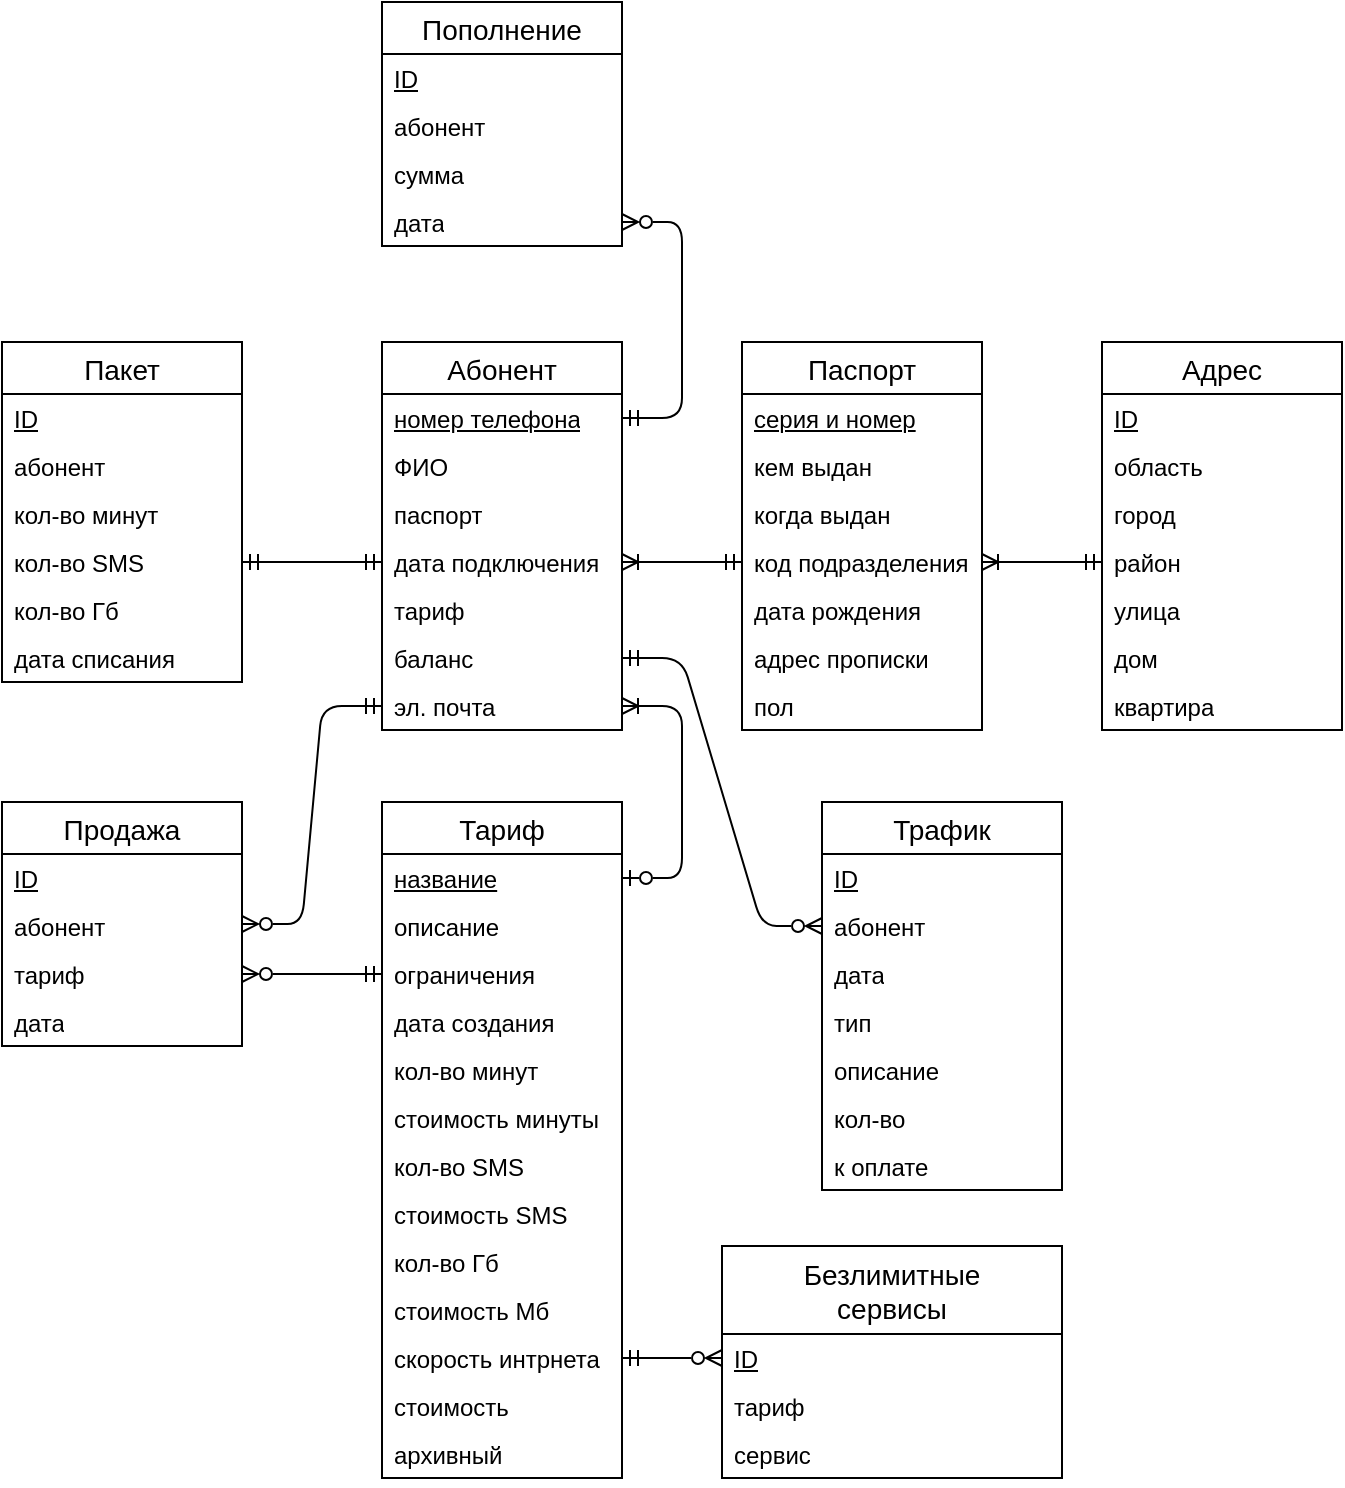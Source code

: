 <mxfile version="21.3.3" type="device">
  <diagram id="R2lEEEUBdFMjLlhIrx00" name="Page-1">
    <mxGraphModel dx="1687" dy="899" grid="1" gridSize="10" guides="1" tooltips="1" connect="1" arrows="1" fold="1" page="1" pageScale="1" pageWidth="850" pageHeight="1100" math="0" shadow="0" extFonts="Permanent Marker^https://fonts.googleapis.com/css?family=Permanent+Marker">
      <root>
        <mxCell id="0" />
        <mxCell id="1" parent="0" />
        <mxCell id="C-vyLk0tnHw3VtMMgP7b-1" value="" style="edgeStyle=entityRelationEdgeStyle;endArrow=ERmandOne;startArrow=ERoneToMany;endFill=0;startFill=0;" parent="1" source="X78vdWmUFGdZyb513PDH-16" target="X78vdWmUFGdZyb513PDH-24" edge="1">
          <mxGeometry width="100" height="100" relative="1" as="geometry">
            <mxPoint x="370" y="165" as="sourcePoint" />
            <mxPoint x="450" y="195" as="targetPoint" />
          </mxGeometry>
        </mxCell>
        <mxCell id="X78vdWmUFGdZyb513PDH-5" value="Абонент" style="swimlane;fontStyle=0;childLayout=stackLayout;horizontal=1;startSize=26;horizontalStack=0;resizeParent=1;resizeParentMax=0;resizeLast=0;collapsible=1;marginBottom=0;align=center;fontSize=14;labelBackgroundColor=default;" vertex="1" parent="1">
          <mxGeometry x="270" y="250" width="120" height="194" as="geometry">
            <mxRectangle x="130" y="340" width="100" height="30" as="alternateBounds" />
          </mxGeometry>
        </mxCell>
        <mxCell id="X78vdWmUFGdZyb513PDH-6" value="&lt;u&gt;номер телефона&lt;/u&gt;" style="text;strokeColor=none;fillColor=none;spacingLeft=4;spacingTop=-1;spacingBottom=-1;spacingRight=4;overflow=hidden;rotatable=0;points=[[0,.5],[1,0.5]];portConstraint=eastwest;fontSize=12;whiteSpace=wrap;html=1;" vertex="1" parent="X78vdWmUFGdZyb513PDH-5">
          <mxGeometry y="26" width="120" height="24" as="geometry" />
        </mxCell>
        <mxCell id="X78vdWmUFGdZyb513PDH-14" value="ФИО" style="text;strokeColor=none;fillColor=none;spacingLeft=4;spacingTop=-1;spacingBottom=-3;spacingRight=4;overflow=hidden;rotatable=0;points=[[0,.5],[1,0.5]];portConstraint=eastwest;fontSize=12;whiteSpace=wrap;html=1;" vertex="1" parent="X78vdWmUFGdZyb513PDH-5">
          <mxGeometry y="50" width="120" height="24" as="geometry" />
        </mxCell>
        <mxCell id="X78vdWmUFGdZyb513PDH-15" value="паспорт" style="text;strokeColor=none;fillColor=none;spacingLeft=4;spacingTop=-1;spacingBottom=-1;spacingRight=4;overflow=hidden;rotatable=0;points=[[0,.5],[1,0.5]];portConstraint=eastwest;fontSize=12;whiteSpace=wrap;html=1;" vertex="1" parent="X78vdWmUFGdZyb513PDH-5">
          <mxGeometry y="74" width="120" height="24" as="geometry" />
        </mxCell>
        <mxCell id="X78vdWmUFGdZyb513PDH-16" value="дата подключения" style="text;strokeColor=none;fillColor=none;spacingLeft=4;spacingTop=-1;spacingBottom=-1;spacingRight=4;overflow=hidden;rotatable=0;points=[[0,.5],[1,0.5]];portConstraint=eastwest;fontSize=12;whiteSpace=wrap;html=1;" vertex="1" parent="X78vdWmUFGdZyb513PDH-5">
          <mxGeometry y="98" width="120" height="24" as="geometry" />
        </mxCell>
        <mxCell id="X78vdWmUFGdZyb513PDH-17" value="тариф" style="text;strokeColor=none;fillColor=none;spacingLeft=4;spacingTop=-1;spacingBottom=-1;spacingRight=4;overflow=hidden;rotatable=0;points=[[0,.5],[1,0.5]];portConstraint=eastwest;fontSize=12;whiteSpace=wrap;html=1;" vertex="1" parent="X78vdWmUFGdZyb513PDH-5">
          <mxGeometry y="122" width="120" height="24" as="geometry" />
        </mxCell>
        <mxCell id="X78vdWmUFGdZyb513PDH-18" value="баланс" style="text;strokeColor=none;fillColor=none;spacingLeft=4;spacingTop=-1;spacingBottom=-1;spacingRight=4;overflow=hidden;rotatable=0;points=[[0,.5],[1,0.5]];portConstraint=eastwest;fontSize=12;whiteSpace=wrap;html=1;" vertex="1" parent="X78vdWmUFGdZyb513PDH-5">
          <mxGeometry y="146" width="120" height="24" as="geometry" />
        </mxCell>
        <mxCell id="X78vdWmUFGdZyb513PDH-19" value="эл. почта" style="text;strokeColor=none;fillColor=none;spacingLeft=4;spacingTop=-1;spacingBottom=-1;spacingRight=4;overflow=hidden;rotatable=0;points=[[0,.5],[1,0.5]];portConstraint=eastwest;fontSize=12;whiteSpace=wrap;html=1;" vertex="1" parent="X78vdWmUFGdZyb513PDH-5">
          <mxGeometry y="170" width="120" height="24" as="geometry" />
        </mxCell>
        <mxCell id="X78vdWmUFGdZyb513PDH-36" style="edgeStyle=entityRelationEdgeStyle;rounded=1;orthogonalLoop=1;jettySize=auto;html=1;startArrow=ERoneToMany;startFill=0;endArrow=ERmandOne;endFill=0;" edge="1" parent="1" source="X78vdWmUFGdZyb513PDH-24" target="X78vdWmUFGdZyb513PDH-32">
          <mxGeometry relative="1" as="geometry">
            <mxPoint x="610" y="290" as="sourcePoint" />
          </mxGeometry>
        </mxCell>
        <mxCell id="X78vdWmUFGdZyb513PDH-20" value="Паспорт" style="swimlane;fontStyle=0;childLayout=stackLayout;horizontal=1;startSize=26;horizontalStack=0;resizeParent=1;resizeParentMax=0;resizeLast=0;collapsible=1;marginBottom=0;align=center;fontSize=14;labelBackgroundColor=default;" vertex="1" parent="1">
          <mxGeometry x="450" y="250" width="120" height="194" as="geometry">
            <mxRectangle x="130" y="340" width="100" height="30" as="alternateBounds" />
          </mxGeometry>
        </mxCell>
        <mxCell id="X78vdWmUFGdZyb513PDH-21" value="&lt;u&gt;серия и номер&lt;/u&gt;" style="text;strokeColor=none;fillColor=none;spacingLeft=4;spacingTop=-1;spacingBottom=-1;spacingRight=4;overflow=hidden;rotatable=0;points=[[0,.5],[1,0.5]];portConstraint=eastwest;fontSize=12;whiteSpace=wrap;html=1;" vertex="1" parent="X78vdWmUFGdZyb513PDH-20">
          <mxGeometry y="26" width="120" height="24" as="geometry" />
        </mxCell>
        <mxCell id="X78vdWmUFGdZyb513PDH-22" value="кем выдан" style="text;strokeColor=none;fillColor=none;spacingLeft=4;spacingTop=-1;spacingBottom=-3;spacingRight=4;overflow=hidden;rotatable=0;points=[[0,.5],[1,0.5]];portConstraint=eastwest;fontSize=12;whiteSpace=wrap;html=1;" vertex="1" parent="X78vdWmUFGdZyb513PDH-20">
          <mxGeometry y="50" width="120" height="24" as="geometry" />
        </mxCell>
        <mxCell id="X78vdWmUFGdZyb513PDH-23" value="когда выдан" style="text;strokeColor=none;fillColor=none;spacingLeft=4;spacingTop=-1;spacingBottom=-1;spacingRight=4;overflow=hidden;rotatable=0;points=[[0,.5],[1,0.5]];portConstraint=eastwest;fontSize=12;whiteSpace=wrap;html=1;" vertex="1" parent="X78vdWmUFGdZyb513PDH-20">
          <mxGeometry y="74" width="120" height="24" as="geometry" />
        </mxCell>
        <mxCell id="X78vdWmUFGdZyb513PDH-24" value="код подразделения" style="text;strokeColor=none;fillColor=none;spacingLeft=4;spacingTop=-1;spacingBottom=-1;spacingRight=4;overflow=hidden;rotatable=0;points=[[0,.5],[1,0.5]];portConstraint=eastwest;fontSize=12;whiteSpace=wrap;html=1;" vertex="1" parent="X78vdWmUFGdZyb513PDH-20">
          <mxGeometry y="98" width="120" height="24" as="geometry" />
        </mxCell>
        <mxCell id="X78vdWmUFGdZyb513PDH-25" value="дата рождения" style="text;strokeColor=none;fillColor=none;spacingLeft=4;spacingTop=-1;spacingBottom=-1;spacingRight=4;overflow=hidden;rotatable=0;points=[[0,.5],[1,0.5]];portConstraint=eastwest;fontSize=12;whiteSpace=wrap;html=1;" vertex="1" parent="X78vdWmUFGdZyb513PDH-20">
          <mxGeometry y="122" width="120" height="24" as="geometry" />
        </mxCell>
        <mxCell id="X78vdWmUFGdZyb513PDH-26" value="адрес прописки" style="text;strokeColor=none;fillColor=none;spacingLeft=4;spacingTop=-1;spacingBottom=-1;spacingRight=4;overflow=hidden;rotatable=0;points=[[0,.5],[1,0.5]];portConstraint=eastwest;fontSize=12;whiteSpace=wrap;html=1;" vertex="1" parent="X78vdWmUFGdZyb513PDH-20">
          <mxGeometry y="146" width="120" height="24" as="geometry" />
        </mxCell>
        <mxCell id="X78vdWmUFGdZyb513PDH-27" value="пол" style="text;strokeColor=none;fillColor=none;spacingLeft=4;spacingTop=-1;spacingBottom=-1;spacingRight=4;overflow=hidden;rotatable=0;points=[[0,.5],[1,0.5]];portConstraint=eastwest;fontSize=12;whiteSpace=wrap;html=1;" vertex="1" parent="X78vdWmUFGdZyb513PDH-20">
          <mxGeometry y="170" width="120" height="24" as="geometry" />
        </mxCell>
        <mxCell id="X78vdWmUFGdZyb513PDH-28" value="Адрес" style="swimlane;fontStyle=0;childLayout=stackLayout;horizontal=1;startSize=26;horizontalStack=0;resizeParent=1;resizeParentMax=0;resizeLast=0;collapsible=1;marginBottom=0;align=center;fontSize=14;labelBackgroundColor=default;" vertex="1" parent="1">
          <mxGeometry x="630" y="250" width="120" height="194" as="geometry">
            <mxRectangle x="130" y="340" width="100" height="30" as="alternateBounds" />
          </mxGeometry>
        </mxCell>
        <mxCell id="X78vdWmUFGdZyb513PDH-29" value="&lt;u&gt;ID&lt;/u&gt;" style="text;strokeColor=none;fillColor=none;spacingLeft=4;spacingTop=-1;spacingBottom=-1;spacingRight=4;overflow=hidden;rotatable=0;points=[[0,.5],[1,0.5]];portConstraint=eastwest;fontSize=12;whiteSpace=wrap;html=1;" vertex="1" parent="X78vdWmUFGdZyb513PDH-28">
          <mxGeometry y="26" width="120" height="24" as="geometry" />
        </mxCell>
        <mxCell id="X78vdWmUFGdZyb513PDH-30" value="область" style="text;strokeColor=none;fillColor=none;spacingLeft=4;spacingTop=-1;spacingBottom=-3;spacingRight=4;overflow=hidden;rotatable=0;points=[[0,.5],[1,0.5]];portConstraint=eastwest;fontSize=12;whiteSpace=wrap;html=1;" vertex="1" parent="X78vdWmUFGdZyb513PDH-28">
          <mxGeometry y="50" width="120" height="24" as="geometry" />
        </mxCell>
        <mxCell id="X78vdWmUFGdZyb513PDH-31" value="город" style="text;strokeColor=none;fillColor=none;spacingLeft=4;spacingTop=-1;spacingBottom=-1;spacingRight=4;overflow=hidden;rotatable=0;points=[[0,.5],[1,0.5]];portConstraint=eastwest;fontSize=12;whiteSpace=wrap;html=1;" vertex="1" parent="X78vdWmUFGdZyb513PDH-28">
          <mxGeometry y="74" width="120" height="24" as="geometry" />
        </mxCell>
        <mxCell id="X78vdWmUFGdZyb513PDH-32" value="район" style="text;strokeColor=none;fillColor=none;spacingLeft=4;spacingTop=-1;spacingBottom=-1;spacingRight=4;overflow=hidden;rotatable=0;points=[[0,.5],[1,0.5]];portConstraint=eastwest;fontSize=12;whiteSpace=wrap;html=1;" vertex="1" parent="X78vdWmUFGdZyb513PDH-28">
          <mxGeometry y="98" width="120" height="24" as="geometry" />
        </mxCell>
        <mxCell id="X78vdWmUFGdZyb513PDH-33" value="улица" style="text;strokeColor=none;fillColor=none;spacingLeft=4;spacingTop=-1;spacingBottom=-1;spacingRight=4;overflow=hidden;rotatable=0;points=[[0,.5],[1,0.5]];portConstraint=eastwest;fontSize=12;whiteSpace=wrap;html=1;" vertex="1" parent="X78vdWmUFGdZyb513PDH-28">
          <mxGeometry y="122" width="120" height="24" as="geometry" />
        </mxCell>
        <mxCell id="X78vdWmUFGdZyb513PDH-34" value="дом" style="text;strokeColor=none;fillColor=none;spacingLeft=4;spacingTop=-1;spacingBottom=-1;spacingRight=4;overflow=hidden;rotatable=0;points=[[0,.5],[1,0.5]];portConstraint=eastwest;fontSize=12;whiteSpace=wrap;html=1;" vertex="1" parent="X78vdWmUFGdZyb513PDH-28">
          <mxGeometry y="146" width="120" height="24" as="geometry" />
        </mxCell>
        <mxCell id="X78vdWmUFGdZyb513PDH-35" value="квартира" style="text;strokeColor=none;fillColor=none;spacingLeft=4;spacingTop=-1;spacingBottom=-1;spacingRight=4;overflow=hidden;rotatable=0;points=[[0,.5],[1,0.5]];portConstraint=eastwest;fontSize=12;whiteSpace=wrap;html=1;" vertex="1" parent="X78vdWmUFGdZyb513PDH-28">
          <mxGeometry y="170" width="120" height="24" as="geometry" />
        </mxCell>
        <mxCell id="X78vdWmUFGdZyb513PDH-37" value="Пополнение" style="swimlane;fontStyle=0;childLayout=stackLayout;horizontal=1;startSize=26;horizontalStack=0;resizeParent=1;resizeParentMax=0;resizeLast=0;collapsible=1;marginBottom=0;align=center;fontSize=14;labelBackgroundColor=default;" vertex="1" parent="1">
          <mxGeometry x="270" y="80" width="120" height="122" as="geometry">
            <mxRectangle x="130" y="340" width="100" height="30" as="alternateBounds" />
          </mxGeometry>
        </mxCell>
        <mxCell id="X78vdWmUFGdZyb513PDH-38" value="&lt;u&gt;ID&lt;/u&gt;" style="text;strokeColor=none;fillColor=none;spacingLeft=4;spacingTop=-1;spacingBottom=-1;spacingRight=4;overflow=hidden;rotatable=0;points=[[0,.5],[1,0.5]];portConstraint=eastwest;fontSize=12;whiteSpace=wrap;html=1;" vertex="1" parent="X78vdWmUFGdZyb513PDH-37">
          <mxGeometry y="26" width="120" height="24" as="geometry" />
        </mxCell>
        <mxCell id="X78vdWmUFGdZyb513PDH-39" value="абонент" style="text;strokeColor=none;fillColor=none;spacingLeft=4;spacingTop=-1;spacingBottom=-3;spacingRight=4;overflow=hidden;rotatable=0;points=[[0,.5],[1,0.5]];portConstraint=eastwest;fontSize=12;whiteSpace=wrap;html=1;" vertex="1" parent="X78vdWmUFGdZyb513PDH-37">
          <mxGeometry y="50" width="120" height="24" as="geometry" />
        </mxCell>
        <mxCell id="X78vdWmUFGdZyb513PDH-40" value="сумма" style="text;strokeColor=none;fillColor=none;spacingLeft=4;spacingTop=-1;spacingBottom=-1;spacingRight=4;overflow=hidden;rotatable=0;points=[[0,.5],[1,0.5]];portConstraint=eastwest;fontSize=12;whiteSpace=wrap;html=1;" vertex="1" parent="X78vdWmUFGdZyb513PDH-37">
          <mxGeometry y="74" width="120" height="24" as="geometry" />
        </mxCell>
        <mxCell id="X78vdWmUFGdZyb513PDH-41" value="дата" style="text;strokeColor=none;fillColor=none;spacingLeft=4;spacingTop=-1;spacingBottom=-1;spacingRight=4;overflow=hidden;rotatable=0;points=[[0,.5],[1,0.5]];portConstraint=eastwest;fontSize=12;whiteSpace=wrap;html=1;" vertex="1" parent="X78vdWmUFGdZyb513PDH-37">
          <mxGeometry y="98" width="120" height="24" as="geometry" />
        </mxCell>
        <mxCell id="X78vdWmUFGdZyb513PDH-46" style="edgeStyle=entityRelationEdgeStyle;rounded=1;orthogonalLoop=1;jettySize=auto;html=1;startArrow=ERzeroToMany;startFill=0;endArrow=ERmandOne;endFill=0;" edge="1" parent="1" source="X78vdWmUFGdZyb513PDH-41" target="X78vdWmUFGdZyb513PDH-6">
          <mxGeometry relative="1" as="geometry" />
        </mxCell>
        <mxCell id="X78vdWmUFGdZyb513PDH-47" value="Пакет" style="swimlane;fontStyle=0;childLayout=stackLayout;horizontal=1;startSize=26;horizontalStack=0;resizeParent=1;resizeParentMax=0;resizeLast=0;collapsible=1;marginBottom=0;align=center;fontSize=14;labelBackgroundColor=default;" vertex="1" parent="1">
          <mxGeometry x="80" y="250" width="120" height="170" as="geometry">
            <mxRectangle x="130" y="340" width="100" height="30" as="alternateBounds" />
          </mxGeometry>
        </mxCell>
        <mxCell id="X78vdWmUFGdZyb513PDH-48" value="&lt;u&gt;ID&lt;/u&gt;" style="text;strokeColor=none;fillColor=none;spacingLeft=4;spacingTop=-1;spacingBottom=-1;spacingRight=4;overflow=hidden;rotatable=0;points=[[0,.5],[1,0.5]];portConstraint=eastwest;fontSize=12;whiteSpace=wrap;html=1;" vertex="1" parent="X78vdWmUFGdZyb513PDH-47">
          <mxGeometry y="26" width="120" height="24" as="geometry" />
        </mxCell>
        <mxCell id="X78vdWmUFGdZyb513PDH-49" value="абонент" style="text;strokeColor=none;fillColor=none;spacingLeft=4;spacingTop=-1;spacingBottom=-3;spacingRight=4;overflow=hidden;rotatable=0;points=[[0,.5],[1,0.5]];portConstraint=eastwest;fontSize=12;whiteSpace=wrap;html=1;" vertex="1" parent="X78vdWmUFGdZyb513PDH-47">
          <mxGeometry y="50" width="120" height="24" as="geometry" />
        </mxCell>
        <mxCell id="X78vdWmUFGdZyb513PDH-50" value="кол-во минут" style="text;strokeColor=none;fillColor=none;spacingLeft=4;spacingTop=-1;spacingBottom=-1;spacingRight=4;overflow=hidden;rotatable=0;points=[[0,.5],[1,0.5]];portConstraint=eastwest;fontSize=12;whiteSpace=wrap;html=1;" vertex="1" parent="X78vdWmUFGdZyb513PDH-47">
          <mxGeometry y="74" width="120" height="24" as="geometry" />
        </mxCell>
        <mxCell id="X78vdWmUFGdZyb513PDH-51" value="кол-во SMS" style="text;strokeColor=none;fillColor=none;spacingLeft=4;spacingTop=-1;spacingBottom=-1;spacingRight=4;overflow=hidden;rotatable=0;points=[[0,.5],[1,0.5]];portConstraint=eastwest;fontSize=12;whiteSpace=wrap;html=1;" vertex="1" parent="X78vdWmUFGdZyb513PDH-47">
          <mxGeometry y="98" width="120" height="24" as="geometry" />
        </mxCell>
        <mxCell id="X78vdWmUFGdZyb513PDH-52" value="кол-во Гб" style="text;strokeColor=none;fillColor=none;spacingLeft=4;spacingTop=-1;spacingBottom=-1;spacingRight=4;overflow=hidden;rotatable=0;points=[[0,.5],[1,0.5]];portConstraint=eastwest;fontSize=12;whiteSpace=wrap;html=1;" vertex="1" parent="X78vdWmUFGdZyb513PDH-47">
          <mxGeometry y="122" width="120" height="24" as="geometry" />
        </mxCell>
        <mxCell id="X78vdWmUFGdZyb513PDH-53" value="дата списания" style="text;strokeColor=none;fillColor=none;spacingLeft=4;spacingTop=-1;spacingBottom=-1;spacingRight=4;overflow=hidden;rotatable=0;points=[[0,.5],[1,0.5]];portConstraint=eastwest;fontSize=12;whiteSpace=wrap;html=1;" vertex="1" parent="X78vdWmUFGdZyb513PDH-47">
          <mxGeometry y="146" width="120" height="24" as="geometry" />
        </mxCell>
        <mxCell id="X78vdWmUFGdZyb513PDH-55" style="edgeStyle=entityRelationEdgeStyle;rounded=0;orthogonalLoop=1;jettySize=auto;html=1;startArrow=ERmandOne;startFill=0;endArrow=ERmandOne;endFill=0;" edge="1" parent="1" source="X78vdWmUFGdZyb513PDH-51" target="X78vdWmUFGdZyb513PDH-16">
          <mxGeometry relative="1" as="geometry" />
        </mxCell>
        <mxCell id="X78vdWmUFGdZyb513PDH-56" value="Тариф" style="swimlane;fontStyle=0;childLayout=stackLayout;horizontal=1;startSize=26;horizontalStack=0;resizeParent=1;resizeParentMax=0;resizeLast=0;collapsible=1;marginBottom=0;align=center;fontSize=14;labelBackgroundColor=default;" vertex="1" parent="1">
          <mxGeometry x="270" y="480" width="120" height="338" as="geometry">
            <mxRectangle x="130" y="340" width="100" height="30" as="alternateBounds" />
          </mxGeometry>
        </mxCell>
        <mxCell id="X78vdWmUFGdZyb513PDH-57" value="&lt;u&gt;название&lt;/u&gt;" style="text;strokeColor=none;fillColor=none;spacingLeft=4;spacingTop=-1;spacingBottom=-1;spacingRight=4;overflow=hidden;rotatable=0;points=[[0,.5],[1,0.5]];portConstraint=eastwest;fontSize=12;whiteSpace=wrap;html=1;" vertex="1" parent="X78vdWmUFGdZyb513PDH-56">
          <mxGeometry y="26" width="120" height="24" as="geometry" />
        </mxCell>
        <mxCell id="X78vdWmUFGdZyb513PDH-58" value="описание" style="text;strokeColor=none;fillColor=none;spacingLeft=4;spacingTop=-1;spacingBottom=-3;spacingRight=4;overflow=hidden;rotatable=0;points=[[0,.5],[1,0.5]];portConstraint=eastwest;fontSize=12;whiteSpace=wrap;html=1;" vertex="1" parent="X78vdWmUFGdZyb513PDH-56">
          <mxGeometry y="50" width="120" height="24" as="geometry" />
        </mxCell>
        <mxCell id="X78vdWmUFGdZyb513PDH-59" value="ограничения" style="text;strokeColor=none;fillColor=none;spacingLeft=4;spacingTop=-1;spacingBottom=-1;spacingRight=4;overflow=hidden;rotatable=0;points=[[0,.5],[1,0.5]];portConstraint=eastwest;fontSize=12;whiteSpace=wrap;html=1;" vertex="1" parent="X78vdWmUFGdZyb513PDH-56">
          <mxGeometry y="74" width="120" height="24" as="geometry" />
        </mxCell>
        <mxCell id="X78vdWmUFGdZyb513PDH-60" value="дата создания" style="text;strokeColor=none;fillColor=none;spacingLeft=4;spacingTop=-1;spacingBottom=-1;spacingRight=4;overflow=hidden;rotatable=0;points=[[0,.5],[1,0.5]];portConstraint=eastwest;fontSize=12;whiteSpace=wrap;html=1;" vertex="1" parent="X78vdWmUFGdZyb513PDH-56">
          <mxGeometry y="98" width="120" height="24" as="geometry" />
        </mxCell>
        <mxCell id="X78vdWmUFGdZyb513PDH-61" value="кол-во минут" style="text;strokeColor=none;fillColor=none;spacingLeft=4;spacingTop=-1;spacingBottom=-1;spacingRight=4;overflow=hidden;rotatable=0;points=[[0,.5],[1,0.5]];portConstraint=eastwest;fontSize=12;whiteSpace=wrap;html=1;" vertex="1" parent="X78vdWmUFGdZyb513PDH-56">
          <mxGeometry y="122" width="120" height="24" as="geometry" />
        </mxCell>
        <mxCell id="X78vdWmUFGdZyb513PDH-62" value="стоимость минуты" style="text;strokeColor=none;fillColor=none;spacingLeft=4;spacingTop=-1;spacingBottom=-1;spacingRight=4;overflow=hidden;rotatable=0;points=[[0,.5],[1,0.5]];portConstraint=eastwest;fontSize=12;whiteSpace=wrap;html=1;" vertex="1" parent="X78vdWmUFGdZyb513PDH-56">
          <mxGeometry y="146" width="120" height="24" as="geometry" />
        </mxCell>
        <mxCell id="X78vdWmUFGdZyb513PDH-63" value="кол-во SMS" style="text;strokeColor=none;fillColor=none;spacingLeft=4;spacingTop=-1;spacingBottom=-1;spacingRight=4;overflow=hidden;rotatable=0;points=[[0,.5],[1,0.5]];portConstraint=eastwest;fontSize=12;whiteSpace=wrap;html=1;" vertex="1" parent="X78vdWmUFGdZyb513PDH-56">
          <mxGeometry y="170" width="120" height="24" as="geometry" />
        </mxCell>
        <mxCell id="X78vdWmUFGdZyb513PDH-64" value="стоимость SMS" style="text;strokeColor=none;fillColor=none;spacingLeft=4;spacingTop=-1;spacingBottom=-1;spacingRight=4;overflow=hidden;rotatable=0;points=[[0,.5],[1,0.5]];portConstraint=eastwest;fontSize=12;whiteSpace=wrap;html=1;" vertex="1" parent="X78vdWmUFGdZyb513PDH-56">
          <mxGeometry y="194" width="120" height="24" as="geometry" />
        </mxCell>
        <mxCell id="X78vdWmUFGdZyb513PDH-65" value="кол-во Гб" style="text;strokeColor=none;fillColor=none;spacingLeft=4;spacingTop=-1;spacingBottom=-1;spacingRight=4;overflow=hidden;rotatable=0;points=[[0,.5],[1,0.5]];portConstraint=eastwest;fontSize=12;whiteSpace=wrap;html=1;" vertex="1" parent="X78vdWmUFGdZyb513PDH-56">
          <mxGeometry y="218" width="120" height="24" as="geometry" />
        </mxCell>
        <mxCell id="X78vdWmUFGdZyb513PDH-66" value="стоимость Мб" style="text;strokeColor=none;fillColor=none;spacingLeft=4;spacingTop=-1;spacingBottom=-1;spacingRight=4;overflow=hidden;rotatable=0;points=[[0,.5],[1,0.5]];portConstraint=eastwest;fontSize=12;whiteSpace=wrap;html=1;" vertex="1" parent="X78vdWmUFGdZyb513PDH-56">
          <mxGeometry y="242" width="120" height="24" as="geometry" />
        </mxCell>
        <mxCell id="X78vdWmUFGdZyb513PDH-67" value="скорость интрнета" style="text;strokeColor=none;fillColor=none;spacingLeft=4;spacingTop=-1;spacingBottom=-1;spacingRight=4;overflow=hidden;rotatable=0;points=[[0,.5],[1,0.5]];portConstraint=eastwest;fontSize=12;whiteSpace=wrap;html=1;" vertex="1" parent="X78vdWmUFGdZyb513PDH-56">
          <mxGeometry y="266" width="120" height="24" as="geometry" />
        </mxCell>
        <mxCell id="X78vdWmUFGdZyb513PDH-68" value="стоимость" style="text;strokeColor=none;fillColor=none;spacingLeft=4;spacingTop=-1;spacingBottom=-1;spacingRight=4;overflow=hidden;rotatable=0;points=[[0,.5],[1,0.5]];portConstraint=eastwest;fontSize=12;whiteSpace=wrap;html=1;" vertex="1" parent="X78vdWmUFGdZyb513PDH-56">
          <mxGeometry y="290" width="120" height="24" as="geometry" />
        </mxCell>
        <mxCell id="X78vdWmUFGdZyb513PDH-69" value="архивный" style="text;strokeColor=none;fillColor=none;spacingLeft=4;spacingTop=-1;spacingBottom=-1;spacingRight=4;overflow=hidden;rotatable=0;points=[[0,.5],[1,0.5]];portConstraint=eastwest;fontSize=12;whiteSpace=wrap;html=1;" vertex="1" parent="X78vdWmUFGdZyb513PDH-56">
          <mxGeometry y="314" width="120" height="24" as="geometry" />
        </mxCell>
        <mxCell id="X78vdWmUFGdZyb513PDH-70" style="edgeStyle=entityRelationEdgeStyle;rounded=1;orthogonalLoop=1;jettySize=auto;html=1;startArrow=ERoneToMany;startFill=0;endArrow=ERzeroToOne;endFill=0;" edge="1" parent="1" source="X78vdWmUFGdZyb513PDH-19" target="X78vdWmUFGdZyb513PDH-57">
          <mxGeometry relative="1" as="geometry" />
        </mxCell>
        <mxCell id="X78vdWmUFGdZyb513PDH-78" style="edgeStyle=entityRelationEdgeStyle;rounded=1;orthogonalLoop=1;jettySize=auto;html=1;startArrow=ERzeroToMany;startFill=0;endArrow=ERmandOne;endFill=0;" edge="1" parent="1" source="X78vdWmUFGdZyb513PDH-71" target="X78vdWmUFGdZyb513PDH-19">
          <mxGeometry relative="1" as="geometry" />
        </mxCell>
        <mxCell id="X78vdWmUFGdZyb513PDH-71" value="Продажа" style="swimlane;fontStyle=0;childLayout=stackLayout;horizontal=1;startSize=26;horizontalStack=0;resizeParent=1;resizeParentMax=0;resizeLast=0;collapsible=1;marginBottom=0;align=center;fontSize=14;labelBackgroundColor=default;" vertex="1" parent="1">
          <mxGeometry x="80" y="480" width="120" height="122" as="geometry">
            <mxRectangle x="130" y="340" width="100" height="30" as="alternateBounds" />
          </mxGeometry>
        </mxCell>
        <mxCell id="X78vdWmUFGdZyb513PDH-72" value="&lt;u&gt;ID&lt;/u&gt;" style="text;strokeColor=none;fillColor=none;spacingLeft=4;spacingTop=-1;spacingBottom=-1;spacingRight=4;overflow=hidden;rotatable=0;points=[[0,.5],[1,0.5]];portConstraint=eastwest;fontSize=12;whiteSpace=wrap;html=1;" vertex="1" parent="X78vdWmUFGdZyb513PDH-71">
          <mxGeometry y="26" width="120" height="24" as="geometry" />
        </mxCell>
        <mxCell id="X78vdWmUFGdZyb513PDH-73" value="абонент" style="text;strokeColor=none;fillColor=none;spacingLeft=4;spacingTop=-1;spacingBottom=-3;spacingRight=4;overflow=hidden;rotatable=0;points=[[0,.5],[1,0.5]];portConstraint=eastwest;fontSize=12;whiteSpace=wrap;html=1;" vertex="1" parent="X78vdWmUFGdZyb513PDH-71">
          <mxGeometry y="50" width="120" height="24" as="geometry" />
        </mxCell>
        <mxCell id="X78vdWmUFGdZyb513PDH-74" value="тариф" style="text;strokeColor=none;fillColor=none;spacingLeft=4;spacingTop=-1;spacingBottom=-1;spacingRight=4;overflow=hidden;rotatable=0;points=[[0,.5],[1,0.5]];portConstraint=eastwest;fontSize=12;whiteSpace=wrap;html=1;" vertex="1" parent="X78vdWmUFGdZyb513PDH-71">
          <mxGeometry y="74" width="120" height="24" as="geometry" />
        </mxCell>
        <mxCell id="X78vdWmUFGdZyb513PDH-75" value="дата" style="text;strokeColor=none;fillColor=none;spacingLeft=4;spacingTop=-1;spacingBottom=-1;spacingRight=4;overflow=hidden;rotatable=0;points=[[0,.5],[1,0.5]];portConstraint=eastwest;fontSize=12;whiteSpace=wrap;html=1;" vertex="1" parent="X78vdWmUFGdZyb513PDH-71">
          <mxGeometry y="98" width="120" height="24" as="geometry" />
        </mxCell>
        <mxCell id="X78vdWmUFGdZyb513PDH-79" style="edgeStyle=entityRelationEdgeStyle;rounded=0;orthogonalLoop=1;jettySize=auto;html=1;startArrow=ERzeroToMany;startFill=0;endArrow=ERmandOne;endFill=0;" edge="1" parent="1" source="X78vdWmUFGdZyb513PDH-74" target="X78vdWmUFGdZyb513PDH-59">
          <mxGeometry relative="1" as="geometry" />
        </mxCell>
        <mxCell id="X78vdWmUFGdZyb513PDH-80" value="Трафик" style="swimlane;fontStyle=0;childLayout=stackLayout;horizontal=1;startSize=26;horizontalStack=0;resizeParent=1;resizeParentMax=0;resizeLast=0;collapsible=1;marginBottom=0;align=center;fontSize=14;labelBackgroundColor=default;" vertex="1" parent="1">
          <mxGeometry x="490" y="480" width="120" height="194" as="geometry">
            <mxRectangle x="130" y="340" width="100" height="30" as="alternateBounds" />
          </mxGeometry>
        </mxCell>
        <mxCell id="X78vdWmUFGdZyb513PDH-81" value="&lt;u&gt;ID&lt;/u&gt;" style="text;strokeColor=none;fillColor=none;spacingLeft=4;spacingTop=-1;spacingBottom=-1;spacingRight=4;overflow=hidden;rotatable=0;points=[[0,.5],[1,0.5]];portConstraint=eastwest;fontSize=12;whiteSpace=wrap;html=1;" vertex="1" parent="X78vdWmUFGdZyb513PDH-80">
          <mxGeometry y="26" width="120" height="24" as="geometry" />
        </mxCell>
        <mxCell id="X78vdWmUFGdZyb513PDH-82" value="абонент" style="text;strokeColor=none;fillColor=none;spacingLeft=4;spacingTop=-1;spacingBottom=-3;spacingRight=4;overflow=hidden;rotatable=0;points=[[0,.5],[1,0.5]];portConstraint=eastwest;fontSize=12;whiteSpace=wrap;html=1;" vertex="1" parent="X78vdWmUFGdZyb513PDH-80">
          <mxGeometry y="50" width="120" height="24" as="geometry" />
        </mxCell>
        <mxCell id="X78vdWmUFGdZyb513PDH-83" value="дата" style="text;strokeColor=none;fillColor=none;spacingLeft=4;spacingTop=-1;spacingBottom=-1;spacingRight=4;overflow=hidden;rotatable=0;points=[[0,.5],[1,0.5]];portConstraint=eastwest;fontSize=12;whiteSpace=wrap;html=1;" vertex="1" parent="X78vdWmUFGdZyb513PDH-80">
          <mxGeometry y="74" width="120" height="24" as="geometry" />
        </mxCell>
        <mxCell id="X78vdWmUFGdZyb513PDH-84" value="тип" style="text;strokeColor=none;fillColor=none;spacingLeft=4;spacingTop=-1;spacingBottom=-1;spacingRight=4;overflow=hidden;rotatable=0;points=[[0,.5],[1,0.5]];portConstraint=eastwest;fontSize=12;whiteSpace=wrap;html=1;" vertex="1" parent="X78vdWmUFGdZyb513PDH-80">
          <mxGeometry y="98" width="120" height="24" as="geometry" />
        </mxCell>
        <mxCell id="X78vdWmUFGdZyb513PDH-85" value="описание" style="text;strokeColor=none;fillColor=none;spacingLeft=4;spacingTop=-1;spacingBottom=-1;spacingRight=4;overflow=hidden;rotatable=0;points=[[0,.5],[1,0.5]];portConstraint=eastwest;fontSize=12;whiteSpace=wrap;html=1;" vertex="1" parent="X78vdWmUFGdZyb513PDH-80">
          <mxGeometry y="122" width="120" height="24" as="geometry" />
        </mxCell>
        <mxCell id="X78vdWmUFGdZyb513PDH-86" value="кол-во" style="text;strokeColor=none;fillColor=none;spacingLeft=4;spacingTop=-1;spacingBottom=-1;spacingRight=4;overflow=hidden;rotatable=0;points=[[0,.5],[1,0.5]];portConstraint=eastwest;fontSize=12;whiteSpace=wrap;html=1;" vertex="1" parent="X78vdWmUFGdZyb513PDH-80">
          <mxGeometry y="146" width="120" height="24" as="geometry" />
        </mxCell>
        <mxCell id="X78vdWmUFGdZyb513PDH-87" value="к оплате" style="text;strokeColor=none;fillColor=none;spacingLeft=4;spacingTop=-1;spacingBottom=-1;spacingRight=4;overflow=hidden;rotatable=0;points=[[0,.5],[1,0.5]];portConstraint=eastwest;fontSize=12;whiteSpace=wrap;html=1;" vertex="1" parent="X78vdWmUFGdZyb513PDH-80">
          <mxGeometry y="170" width="120" height="24" as="geometry" />
        </mxCell>
        <mxCell id="X78vdWmUFGdZyb513PDH-94" style="edgeStyle=entityRelationEdgeStyle;orthogonalLoop=1;jettySize=auto;html=1;startArrow=ERmandOne;startFill=0;endArrow=ERzeroToMany;endFill=0;jumpStyle=none;rounded=1;" edge="1" parent="1" source="X78vdWmUFGdZyb513PDH-18" target="X78vdWmUFGdZyb513PDH-82">
          <mxGeometry relative="1" as="geometry" />
        </mxCell>
        <mxCell id="X78vdWmUFGdZyb513PDH-95" value="Безлимитные &#xa;сервисы" style="swimlane;fontStyle=0;childLayout=stackLayout;horizontal=1;startSize=44;horizontalStack=0;resizeParent=1;resizeParentMax=0;resizeLast=0;collapsible=1;marginBottom=0;align=center;fontSize=14;labelBackgroundColor=default;" vertex="1" parent="1">
          <mxGeometry x="440" y="702" width="170" height="116" as="geometry">
            <mxRectangle x="130" y="340" width="100" height="30" as="alternateBounds" />
          </mxGeometry>
        </mxCell>
        <mxCell id="X78vdWmUFGdZyb513PDH-96" value="&lt;u&gt;ID&lt;/u&gt;" style="text;strokeColor=none;fillColor=none;spacingLeft=4;spacingTop=-1;spacingBottom=-1;spacingRight=4;overflow=hidden;rotatable=0;points=[[0,.5],[1,0.5]];portConstraint=eastwest;fontSize=12;whiteSpace=wrap;html=1;" vertex="1" parent="X78vdWmUFGdZyb513PDH-95">
          <mxGeometry y="44" width="170" height="24" as="geometry" />
        </mxCell>
        <mxCell id="X78vdWmUFGdZyb513PDH-98" value="тариф" style="text;strokeColor=none;fillColor=none;spacingLeft=4;spacingTop=-1;spacingBottom=-1;spacingRight=4;overflow=hidden;rotatable=0;points=[[0,.5],[1,0.5]];portConstraint=eastwest;fontSize=12;whiteSpace=wrap;html=1;" vertex="1" parent="X78vdWmUFGdZyb513PDH-95">
          <mxGeometry y="68" width="170" height="24" as="geometry" />
        </mxCell>
        <mxCell id="X78vdWmUFGdZyb513PDH-99" value="сервис" style="text;strokeColor=none;fillColor=none;spacingLeft=4;spacingTop=-1;spacingBottom=-1;spacingRight=4;overflow=hidden;rotatable=0;points=[[0,.5],[1,0.5]];portConstraint=eastwest;fontSize=12;whiteSpace=wrap;html=1;" vertex="1" parent="X78vdWmUFGdZyb513PDH-95">
          <mxGeometry y="92" width="170" height="24" as="geometry" />
        </mxCell>
        <mxCell id="X78vdWmUFGdZyb513PDH-100" style="edgeStyle=entityRelationEdgeStyle;rounded=0;orthogonalLoop=1;jettySize=auto;html=1;startArrow=ERmandOne;startFill=0;endArrow=ERzeroToMany;endFill=0;" edge="1" parent="1" source="X78vdWmUFGdZyb513PDH-67" target="X78vdWmUFGdZyb513PDH-96">
          <mxGeometry relative="1" as="geometry" />
        </mxCell>
      </root>
    </mxGraphModel>
  </diagram>
</mxfile>
